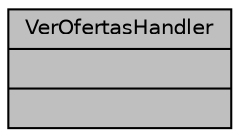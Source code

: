 digraph "VerOfertasHandler"
{
 // INTERACTIVE_SVG=YES
 // LATEX_PDF_SIZE
  edge [fontname="Helvetica",fontsize="10",labelfontname="Helvetica",labelfontsize="10"];
  node [fontname="Helvetica",fontsize="10",shape=record];
  Node1 [label="{VerOfertasHandler\n||}",height=0.2,width=0.4,color="black", fillcolor="grey75", style="filled", fontcolor="black",tooltip="Presenta al trabajador cada OfertaDeServicio vigente ligada al mismo y le permite calificar al Emplea..."];
}
